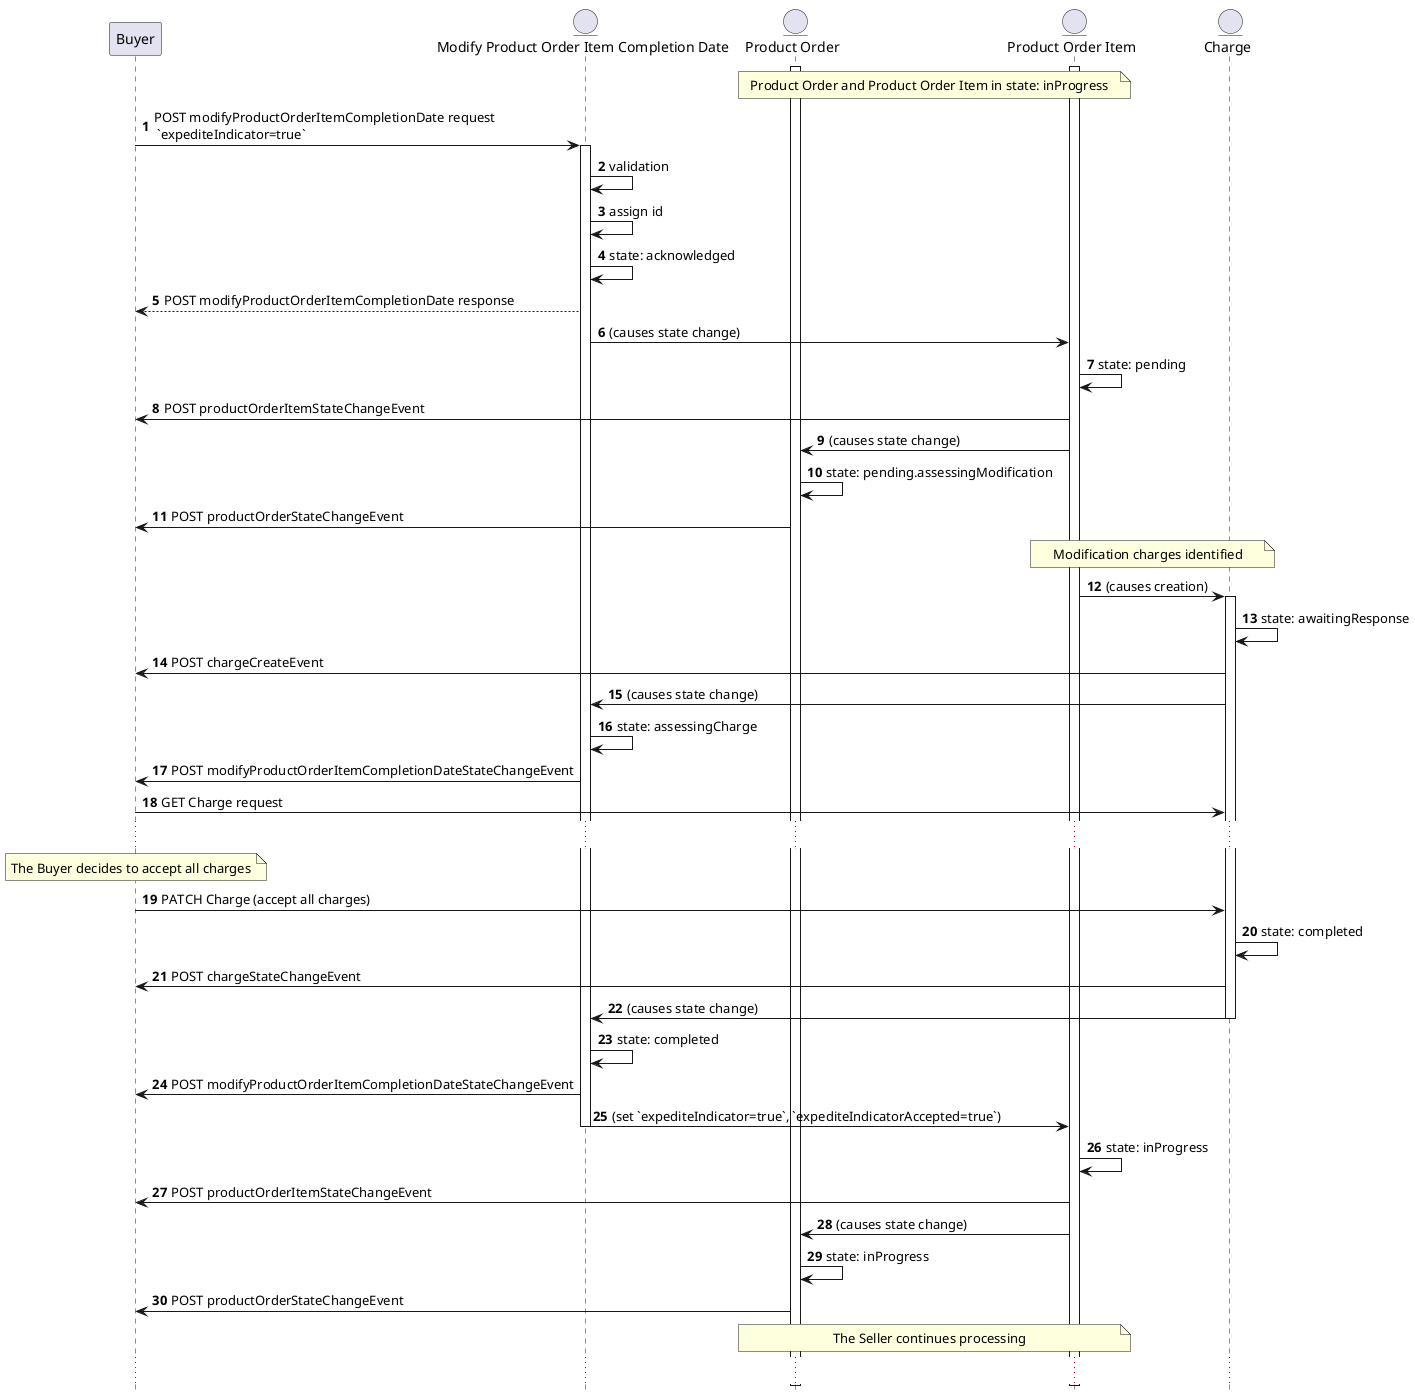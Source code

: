 @startuml

hide footbox

participant Buyer
entity "Modify Product Order Item Completion Date" as MPO
entity "Product Order" as PO
entity "Product Order Item" as POI
entity Charge

autonumber
activate PO
activate POI
note over PO, POI: Product Order and Product Order Item in state: inProgress
Buyer -> MPO : POST modifyProductOrderItemCompletionDate request \n `expediteIndicator=true`
activate MPO
MPO -> MPO: validation
MPO -> MPO: assign id
MPO -> MPO: state: acknowledged
MPO --> Buyer: POST modifyProductOrderItemCompletionDate response

MPO -> POI: (causes state change)
POI -> POI: state: pending
POI -> Buyer: POST productOrderItemStateChangeEvent

POI -> PO: (causes state change)
PO -> PO: state: pending.assessingModification
PO -> Buyer: POST productOrderStateChangeEvent


note over POI, Charge: Modification charges identified

POI -> Charge: (causes creation)
activate Charge

Charge -> Charge: state: awaitingResponse
Charge -> Buyer: POST chargeCreateEvent
Charge -> MPO: (causes state change)
MPO -> MPO: state: assessingCharge
MPO -> Buyer: POST modifyProductOrderItemCompletionDateStateChangeEvent
Buyer -> Charge: GET Charge request
...
note over Buyer: The Buyer decides to accept all charges
Buyer -> Charge: PATCH Charge (accept all charges)
Charge -> Charge: state: completed
Charge -> Buyer: POST chargeStateChangeEvent
Charge -> MPO: (causes state change)
deactivate Charge
MPO -> MPO: state: completed
MPO -> Buyer: POST modifyProductOrderItemCompletionDateStateChangeEvent
MPO -> POI: (set `expediteIndicator=true`, `expediteIndicatorAccepted=true`)
deactivate MPO

POI -> POI: state: inProgress
POI -> Buyer: POST productOrderItemStateChangeEvent
POI -> PO: (causes state change)
PO -> PO: state: inProgress
PO -> Buyer: POST productOrderStateChangeEvent

note over PO, POI: The Seller continues processing
...
@enduml